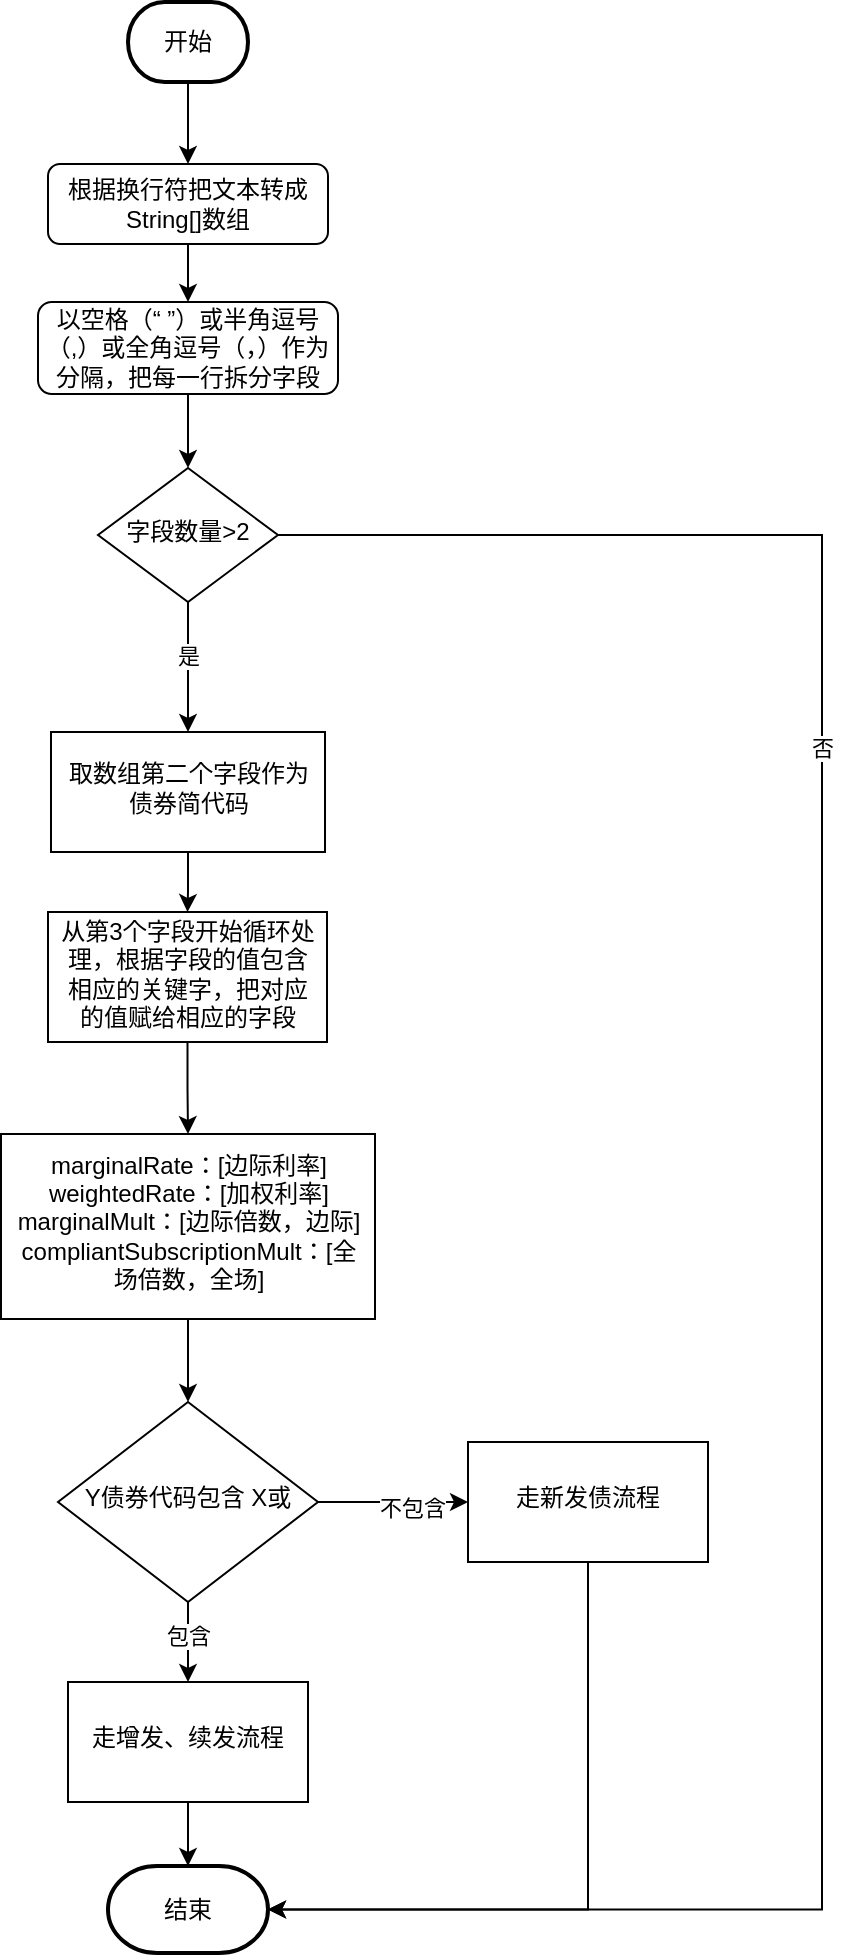 <mxfile version="26.1.3">
  <diagram id="C5RBs43oDa-KdzZeNtuy" name="Page-1">
    <mxGraphModel dx="1426" dy="793" grid="1" gridSize="10" guides="1" tooltips="1" connect="1" arrows="1" fold="1" page="1" pageScale="1" pageWidth="827" pageHeight="1169" math="0" shadow="0">
      <root>
        <mxCell id="WIyWlLk6GJQsqaUBKTNV-0" />
        <mxCell id="WIyWlLk6GJQsqaUBKTNV-1" parent="WIyWlLk6GJQsqaUBKTNV-0" />
        <mxCell id="qCNBcie0w8PLq4YK8dEF-0" value="" style="edgeStyle=orthogonalEdgeStyle;rounded=0;orthogonalLoop=1;jettySize=auto;html=1;entryX=1;entryY=0.5;entryDx=0;entryDy=0;entryPerimeter=0;" edge="1" parent="WIyWlLk6GJQsqaUBKTNV-1" source="qCNBcie0w8PLq4YK8dEF-4" target="qCNBcie0w8PLq4YK8dEF-20">
          <mxGeometry relative="1" as="geometry">
            <mxPoint x="770" y="1080" as="targetPoint" />
            <Array as="points">
              <mxPoint x="780" y="307" />
              <mxPoint x="780" y="994" />
            </Array>
          </mxGeometry>
        </mxCell>
        <mxCell id="qCNBcie0w8PLq4YK8dEF-1" value="否" style="edgeLabel;html=1;align=center;verticalAlign=middle;resizable=0;points=[];" vertex="1" connectable="0" parent="qCNBcie0w8PLq4YK8dEF-0">
          <mxGeometry x="-0.388" relative="1" as="geometry">
            <mxPoint as="offset" />
          </mxGeometry>
        </mxCell>
        <mxCell id="qCNBcie0w8PLq4YK8dEF-2" value="" style="edgeStyle=orthogonalEdgeStyle;rounded=0;orthogonalLoop=1;jettySize=auto;html=1;entryX=0.5;entryY=0;entryDx=0;entryDy=0;" edge="1" parent="WIyWlLk6GJQsqaUBKTNV-1" source="qCNBcie0w8PLq4YK8dEF-4" target="qCNBcie0w8PLq4YK8dEF-12">
          <mxGeometry relative="1" as="geometry">
            <mxPoint x="463" y="413.5" as="targetPoint" />
          </mxGeometry>
        </mxCell>
        <mxCell id="qCNBcie0w8PLq4YK8dEF-3" value="是" style="edgeLabel;html=1;align=center;verticalAlign=middle;resizable=0;points=[];" vertex="1" connectable="0" parent="qCNBcie0w8PLq4YK8dEF-2">
          <mxGeometry x="-0.166" relative="1" as="geometry">
            <mxPoint as="offset" />
          </mxGeometry>
        </mxCell>
        <mxCell id="qCNBcie0w8PLq4YK8dEF-4" value="字段数量&amp;gt;2" style="rhombus;whiteSpace=wrap;html=1;shadow=0;fontFamily=Helvetica;fontSize=12;align=center;strokeWidth=1;spacing=6;spacingTop=-4;" vertex="1" parent="WIyWlLk6GJQsqaUBKTNV-1">
          <mxGeometry x="418" y="273" width="90" height="67" as="geometry" />
        </mxCell>
        <mxCell id="qCNBcie0w8PLq4YK8dEF-5" value="" style="edgeStyle=orthogonalEdgeStyle;rounded=0;orthogonalLoop=1;jettySize=auto;html=1;" edge="1" parent="WIyWlLk6GJQsqaUBKTNV-1" source="qCNBcie0w8PLq4YK8dEF-6" target="qCNBcie0w8PLq4YK8dEF-8">
          <mxGeometry relative="1" as="geometry" />
        </mxCell>
        <mxCell id="qCNBcie0w8PLq4YK8dEF-6" value="开始" style="strokeWidth=2;html=1;shape=mxgraph.flowchart.terminator;whiteSpace=wrap;" vertex="1" parent="WIyWlLk6GJQsqaUBKTNV-1">
          <mxGeometry x="433" y="40" width="60" height="40" as="geometry" />
        </mxCell>
        <mxCell id="qCNBcie0w8PLq4YK8dEF-7" value="" style="edgeStyle=orthogonalEdgeStyle;rounded=0;orthogonalLoop=1;jettySize=auto;html=1;" edge="1" parent="WIyWlLk6GJQsqaUBKTNV-1" source="qCNBcie0w8PLq4YK8dEF-8" target="qCNBcie0w8PLq4YK8dEF-10">
          <mxGeometry relative="1" as="geometry" />
        </mxCell>
        <mxCell id="qCNBcie0w8PLq4YK8dEF-8" value="根据换行符把文本转成String[]数组" style="rounded=1;whiteSpace=wrap;html=1;fontSize=12;glass=0;strokeWidth=1;shadow=0;" vertex="1" parent="WIyWlLk6GJQsqaUBKTNV-1">
          <mxGeometry x="393" y="121" width="140" height="40" as="geometry" />
        </mxCell>
        <mxCell id="qCNBcie0w8PLq4YK8dEF-9" value="" style="edgeStyle=orthogonalEdgeStyle;rounded=0;orthogonalLoop=1;jettySize=auto;html=1;" edge="1" parent="WIyWlLk6GJQsqaUBKTNV-1" source="qCNBcie0w8PLq4YK8dEF-10" target="qCNBcie0w8PLq4YK8dEF-4">
          <mxGeometry relative="1" as="geometry" />
        </mxCell>
        <mxCell id="qCNBcie0w8PLq4YK8dEF-10" value="&lt;div data-docx-has-block-data=&quot;false&quot; data-lark-html-role=&quot;root&quot; data-page-id=&quot;Aed7douATo9B6cx0R7Rc3emsnXd&quot;&gt;&lt;div class=&quot;old-record-id-WZW5dhf2ooNl1qxLG0lcdsG0n3e&quot;&gt;以空格（“ ”）或半角逗号（,）或全角逗号（，）作为分隔，把每一行拆分字段&lt;/div&gt;&lt;/div&gt;&lt;span class=&quot;lark-record-clipboard&quot; data-lark-record-format=&quot;docx/text&quot; data-lark-record-data=&quot;{&amp;quot;rootId&amp;quot;:&amp;quot;Aed7douATo9B6cx0R7Rc3emsnXd&amp;quot;,&amp;quot;text&amp;quot;:{&amp;quot;initialAttributedTexts&amp;quot;:{&amp;quot;text&amp;quot;:{&amp;quot;0&amp;quot;:&amp;quot;以空格（“ ”）或半角逗号（,）或全角逗号（，）作为分隔，拆分元素&amp;quot;},&amp;quot;attribs&amp;quot;:{&amp;quot;0&amp;quot;:&amp;quot;*0+x&amp;quot;}},&amp;quot;apool&amp;quot;:{&amp;quot;numToAttrib&amp;quot;:{&amp;quot;0&amp;quot;:[&amp;quot;author&amp;quot;,&amp;quot;7403194829083705347&amp;quot;]},&amp;quot;nextNum&amp;quot;:1}},&amp;quot;type&amp;quot;:&amp;quot;text&amp;quot;,&amp;quot;referenceRecordMap&amp;quot;:{},&amp;quot;extra&amp;quot;:{&amp;quot;channel&amp;quot;:&amp;quot;saas&amp;quot;,&amp;quot;isEqualBlockSelection&amp;quot;:false,&amp;quot;pasteRandomId&amp;quot;:&amp;quot;011ff010-0866-426b-a94f-de44540d47f7&amp;quot;,&amp;quot;mention_page_title&amp;quot;:{},&amp;quot;external_mention_url&amp;quot;:{}},&amp;quot;isKeepQuoteContainer&amp;quot;:false,&amp;quot;isFromCode&amp;quot;:false,&amp;quot;selection&amp;quot;:[{&amp;quot;id&amp;quot;:1293,&amp;quot;type&amp;quot;:&amp;quot;text&amp;quot;,&amp;quot;selection&amp;quot;:{&amp;quot;start&amp;quot;:4,&amp;quot;end&amp;quot;:37},&amp;quot;recordId&amp;quot;:&amp;quot;WZW5dhf2ooNl1qxLG0lcdsG0n3e&amp;quot;}],&amp;quot;payloadMap&amp;quot;:{},&amp;quot;isCut&amp;quot;:false}&quot;&gt;&lt;/span&gt;" style="whiteSpace=wrap;html=1;rounded=1;glass=0;strokeWidth=1;shadow=0;" vertex="1" parent="WIyWlLk6GJQsqaUBKTNV-1">
          <mxGeometry x="388" y="190" width="150" height="46" as="geometry" />
        </mxCell>
        <mxCell id="qCNBcie0w8PLq4YK8dEF-11" value="" style="edgeStyle=orthogonalEdgeStyle;rounded=0;orthogonalLoop=1;jettySize=auto;html=1;" edge="1" parent="WIyWlLk6GJQsqaUBKTNV-1" source="qCNBcie0w8PLq4YK8dEF-12" target="qCNBcie0w8PLq4YK8dEF-14">
          <mxGeometry relative="1" as="geometry" />
        </mxCell>
        <mxCell id="qCNBcie0w8PLq4YK8dEF-12" value="取数组第二个字段作为债券简代码" style="whiteSpace=wrap;html=1;shadow=0;strokeWidth=1;spacing=6;spacingTop=-4;" vertex="1" parent="WIyWlLk6GJQsqaUBKTNV-1">
          <mxGeometry x="394.5" y="405" width="137" height="60" as="geometry" />
        </mxCell>
        <mxCell id="qCNBcie0w8PLq4YK8dEF-13" value="" style="edgeStyle=orthogonalEdgeStyle;rounded=0;orthogonalLoop=1;jettySize=auto;html=1;" edge="1" parent="WIyWlLk6GJQsqaUBKTNV-1" source="qCNBcie0w8PLq4YK8dEF-14" target="qCNBcie0w8PLq4YK8dEF-26">
          <mxGeometry relative="1" as="geometry" />
        </mxCell>
        <mxCell id="qCNBcie0w8PLq4YK8dEF-14" value="从第3个字段开始循环处理，根据字段的值包含相应的关键字，把对应的值赋给相应的字段" style="whiteSpace=wrap;html=1;shadow=0;strokeWidth=1;spacing=6;spacingTop=-4;" vertex="1" parent="WIyWlLk6GJQsqaUBKTNV-1">
          <mxGeometry x="393" y="495" width="139.5" height="65" as="geometry" />
        </mxCell>
        <mxCell id="qCNBcie0w8PLq4YK8dEF-15" value="" style="edgeStyle=orthogonalEdgeStyle;rounded=0;orthogonalLoop=1;jettySize=auto;html=1;" edge="1" parent="WIyWlLk6GJQsqaUBKTNV-1" source="qCNBcie0w8PLq4YK8dEF-19" target="qCNBcie0w8PLq4YK8dEF-22">
          <mxGeometry relative="1" as="geometry" />
        </mxCell>
        <mxCell id="qCNBcie0w8PLq4YK8dEF-16" value="包含" style="edgeLabel;html=1;align=center;verticalAlign=middle;resizable=0;points=[];" vertex="1" connectable="0" parent="qCNBcie0w8PLq4YK8dEF-15">
          <mxGeometry x="-0.18" relative="1" as="geometry">
            <mxPoint as="offset" />
          </mxGeometry>
        </mxCell>
        <mxCell id="qCNBcie0w8PLq4YK8dEF-17" value="" style="edgeStyle=orthogonalEdgeStyle;rounded=0;orthogonalLoop=1;jettySize=auto;html=1;" edge="1" parent="WIyWlLk6GJQsqaUBKTNV-1" source="qCNBcie0w8PLq4YK8dEF-19" target="qCNBcie0w8PLq4YK8dEF-24">
          <mxGeometry relative="1" as="geometry" />
        </mxCell>
        <mxCell id="qCNBcie0w8PLq4YK8dEF-18" value="不包含" style="edgeLabel;html=1;align=center;verticalAlign=middle;resizable=0;points=[];" vertex="1" connectable="0" parent="qCNBcie0w8PLq4YK8dEF-17">
          <mxGeometry x="0.247" y="-3" relative="1" as="geometry">
            <mxPoint as="offset" />
          </mxGeometry>
        </mxCell>
        <mxCell id="qCNBcie0w8PLq4YK8dEF-19" value="Y债券代码包含 X或" style="rhombus;whiteSpace=wrap;html=1;shadow=0;strokeWidth=1;spacing=6;spacingTop=-4;" vertex="1" parent="WIyWlLk6GJQsqaUBKTNV-1">
          <mxGeometry x="398" y="740" width="130" height="100" as="geometry" />
        </mxCell>
        <mxCell id="qCNBcie0w8PLq4YK8dEF-20" value="结束" style="strokeWidth=2;html=1;shape=mxgraph.flowchart.terminator;whiteSpace=wrap;" vertex="1" parent="WIyWlLk6GJQsqaUBKTNV-1">
          <mxGeometry x="423" y="972" width="80" height="43.5" as="geometry" />
        </mxCell>
        <mxCell id="qCNBcie0w8PLq4YK8dEF-21" value="" style="edgeStyle=orthogonalEdgeStyle;rounded=0;orthogonalLoop=1;jettySize=auto;html=1;" edge="1" parent="WIyWlLk6GJQsqaUBKTNV-1" source="qCNBcie0w8PLq4YK8dEF-22" target="qCNBcie0w8PLq4YK8dEF-20">
          <mxGeometry relative="1" as="geometry" />
        </mxCell>
        <mxCell id="qCNBcie0w8PLq4YK8dEF-22" value="走增发、续发流程" style="whiteSpace=wrap;html=1;shadow=0;strokeWidth=1;spacing=6;spacingTop=-4;" vertex="1" parent="WIyWlLk6GJQsqaUBKTNV-1">
          <mxGeometry x="403" y="880" width="120" height="60" as="geometry" />
        </mxCell>
        <mxCell id="qCNBcie0w8PLq4YK8dEF-23" value="" style="edgeStyle=orthogonalEdgeStyle;rounded=0;orthogonalLoop=1;jettySize=auto;html=1;entryX=1;entryY=0.5;entryDx=0;entryDy=0;entryPerimeter=0;exitX=0.5;exitY=1;exitDx=0;exitDy=0;" edge="1" parent="WIyWlLk6GJQsqaUBKTNV-1" source="qCNBcie0w8PLq4YK8dEF-24" target="qCNBcie0w8PLq4YK8dEF-20">
          <mxGeometry relative="1" as="geometry">
            <mxPoint x="663" y="900" as="targetPoint" />
          </mxGeometry>
        </mxCell>
        <mxCell id="qCNBcie0w8PLq4YK8dEF-24" value="走新发债流程" style="whiteSpace=wrap;html=1;shadow=0;strokeWidth=1;spacing=6;spacingTop=-4;" vertex="1" parent="WIyWlLk6GJQsqaUBKTNV-1">
          <mxGeometry x="603" y="760" width="120" height="60" as="geometry" />
        </mxCell>
        <mxCell id="qCNBcie0w8PLq4YK8dEF-25" value="" style="edgeStyle=orthogonalEdgeStyle;rounded=0;orthogonalLoop=1;jettySize=auto;html=1;" edge="1" parent="WIyWlLk6GJQsqaUBKTNV-1" source="qCNBcie0w8PLq4YK8dEF-26" target="qCNBcie0w8PLq4YK8dEF-19">
          <mxGeometry relative="1" as="geometry" />
        </mxCell>
        <mxCell id="qCNBcie0w8PLq4YK8dEF-26" value="&lt;div&gt;marginalRate：[边际利率]&lt;/div&gt;&lt;div&gt;weightedRate：[加权利率]&lt;/div&gt;&lt;div&gt;marginalMult：[边际倍数，边际]&lt;/div&gt;&lt;div&gt;compliantSubscriptionMult：[全场倍数，全场]&lt;/div&gt;" style="whiteSpace=wrap;html=1;shadow=0;strokeWidth=1;spacing=6;spacingTop=-4;" vertex="1" parent="WIyWlLk6GJQsqaUBKTNV-1">
          <mxGeometry x="369.5" y="606" width="187" height="92.5" as="geometry" />
        </mxCell>
      </root>
    </mxGraphModel>
  </diagram>
</mxfile>

